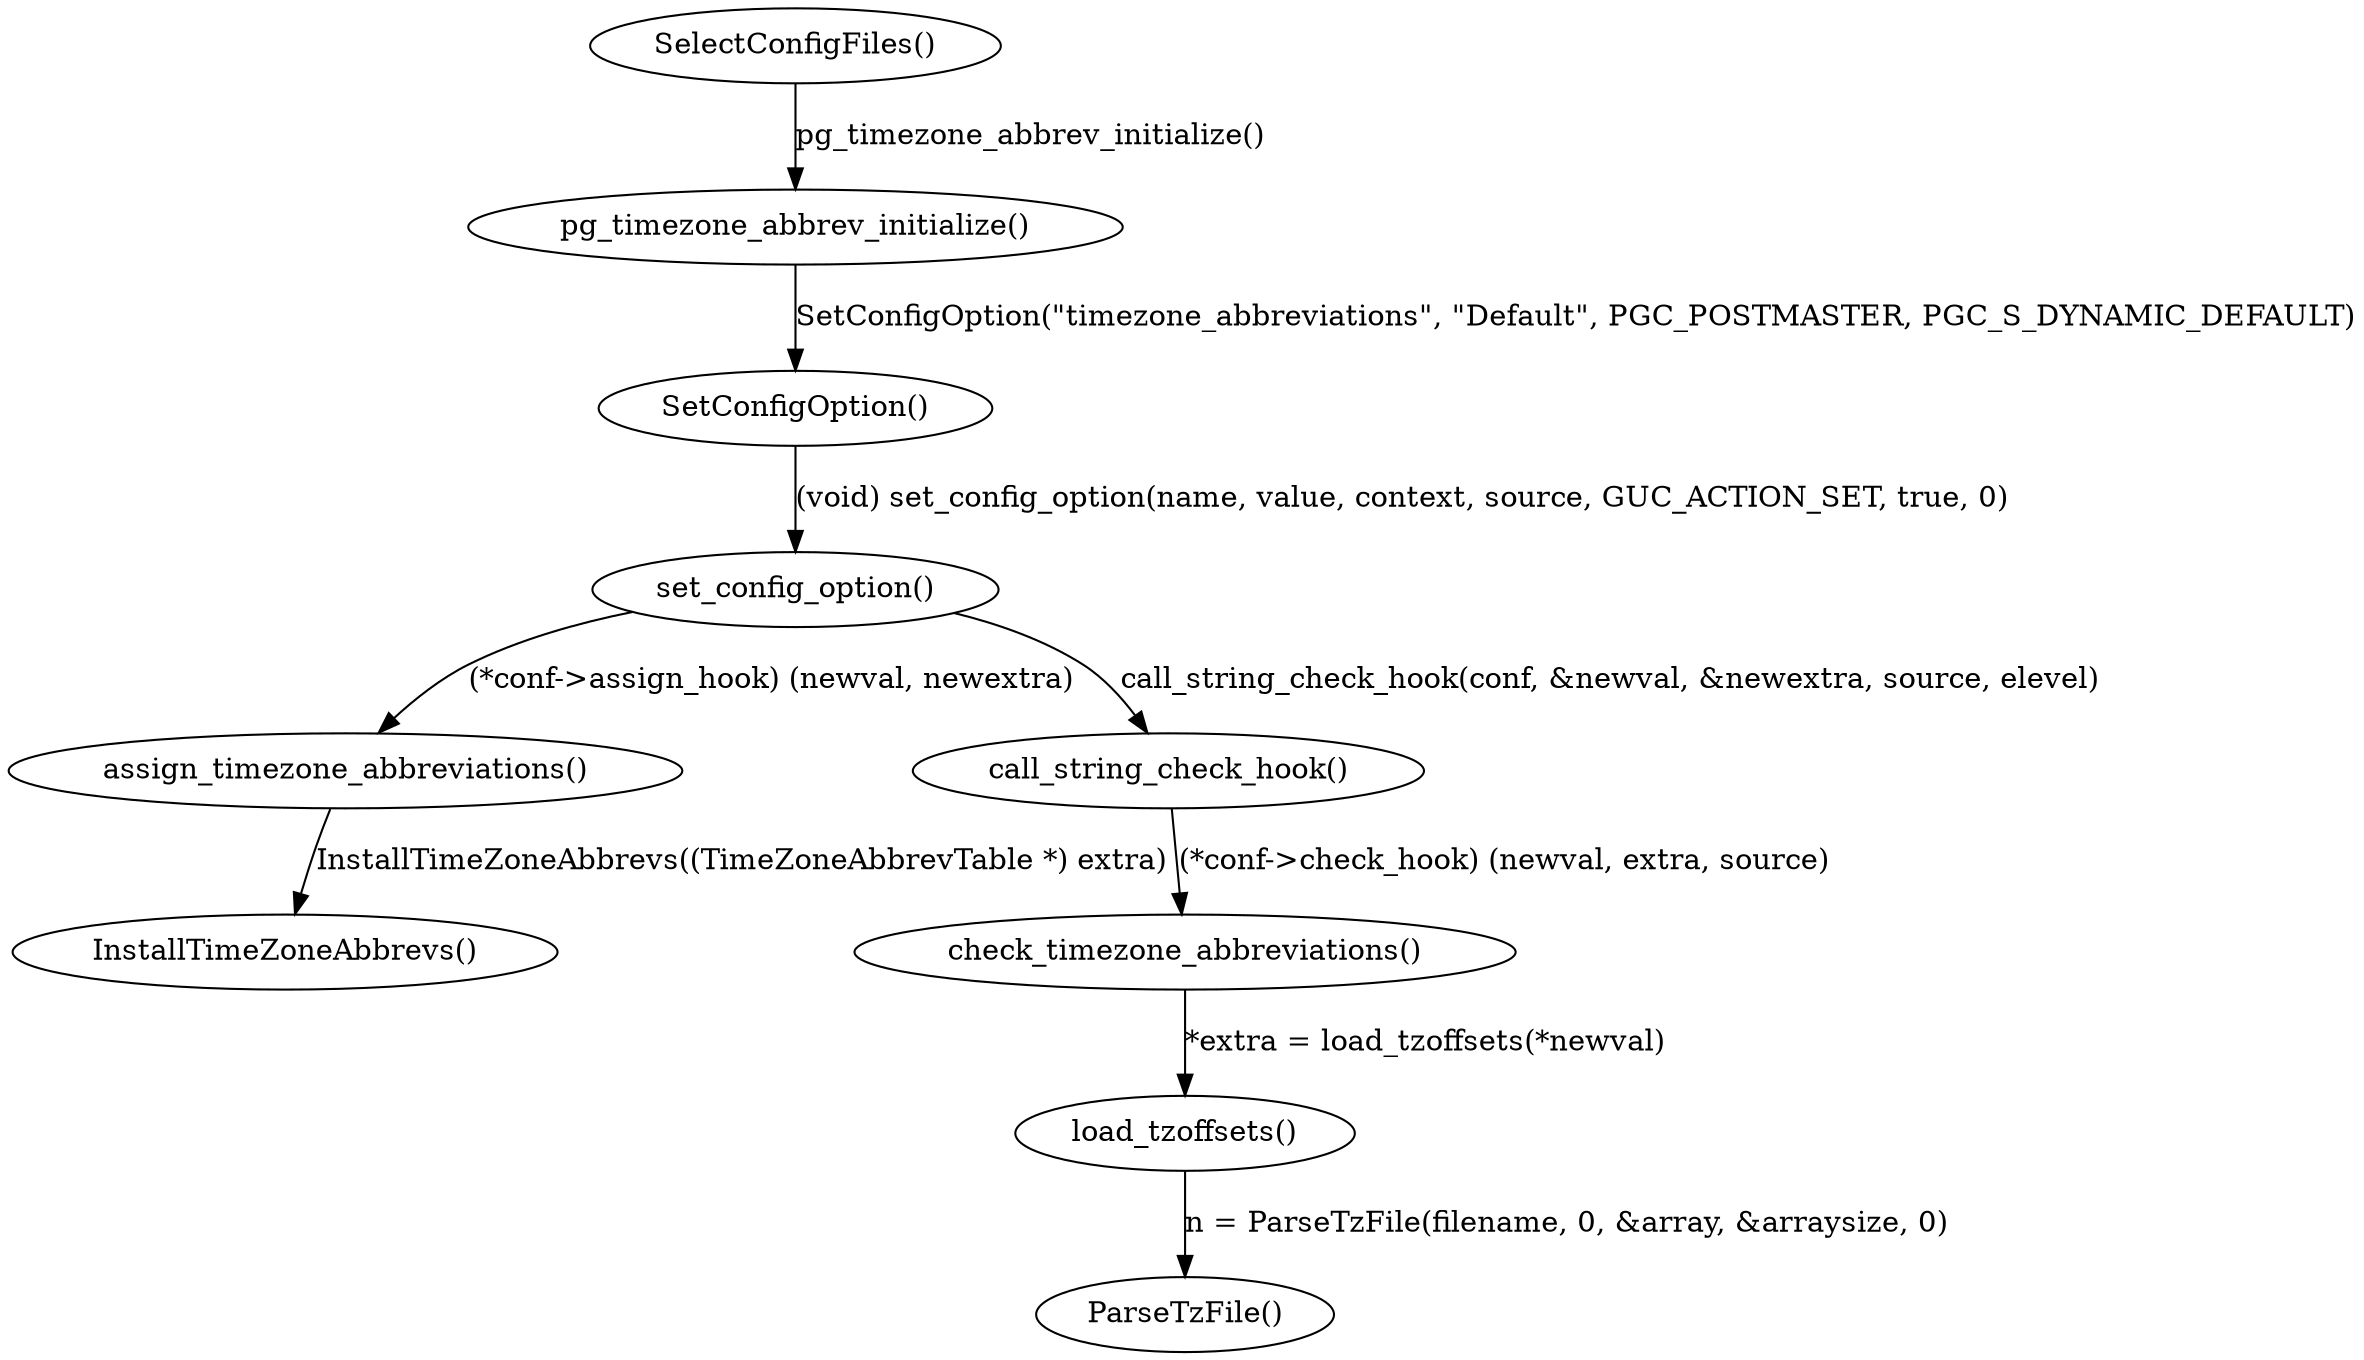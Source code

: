 digraph g {
	ParseTzFile [ label = "\N()" ];
	load_tzoffsets [ label = "\N()" ] ;
	check_timezone_abbreviations [ label = "\N()" ];
	assign_timezone_abbreviations [ label = "\N()" ];
	InstallTimeZoneAbbrevs [ label = "\N()" ];
	pg_timezone_abbrev_initialize [ label = "\N()" ];
	set_config_option [ label = "\N()" ];
	SetConfigOption [ label = "\N()" ];
	call_string_check_hook[ label = "\N()" ];
	SelectConfigFiles[ label = "\N()" ];


	load_tzoffsets -> ParseTzFile [ label = "n = ParseTzFile(filename, 0, &array, &arraysize, 0)" ];
	check_timezone_abbreviations -> load_tzoffsets [ label = "*extra = load_tzoffsets(*newval)" ];
	assign_timezone_abbreviations -> InstallTimeZoneAbbrevs [ label = "InstallTimeZoneAbbrevs((TimeZoneAbbrevTable *) extra)" ];

	// pg_timezone_abbrev_initialize -> assign_timezone_abbreviations;
	pg_timezone_abbrev_initialize -> SetConfigOption [ label = <SetConfigOption("timezone_abbreviations", "Default", PGC_POSTMASTER, PGC_S_DYNAMIC_DEFAULT)> ];
	SetConfigOption -> set_config_option [ label = <(void) set_config_option(name, value, context, source, GUC_ACTION_SET, true, 0)> ];
	set_config_option -> call_string_check_hook [ label = "call_string_check_hook(conf, &newval, &newextra, source, elevel)" ];
	call_string_check_hook -> check_timezone_abbreviations [ label = "(*conf->check_hook) (newval, extra, source)" ];
	set_config_option -> assign_timezone_abbreviations [ label = "(*conf->assign_hook) (newval, newextra)" ];

	SelectConfigFiles -> pg_timezone_abbrev_initialize [ label = "pg_timezone_abbrev_initialize()" ];
}
